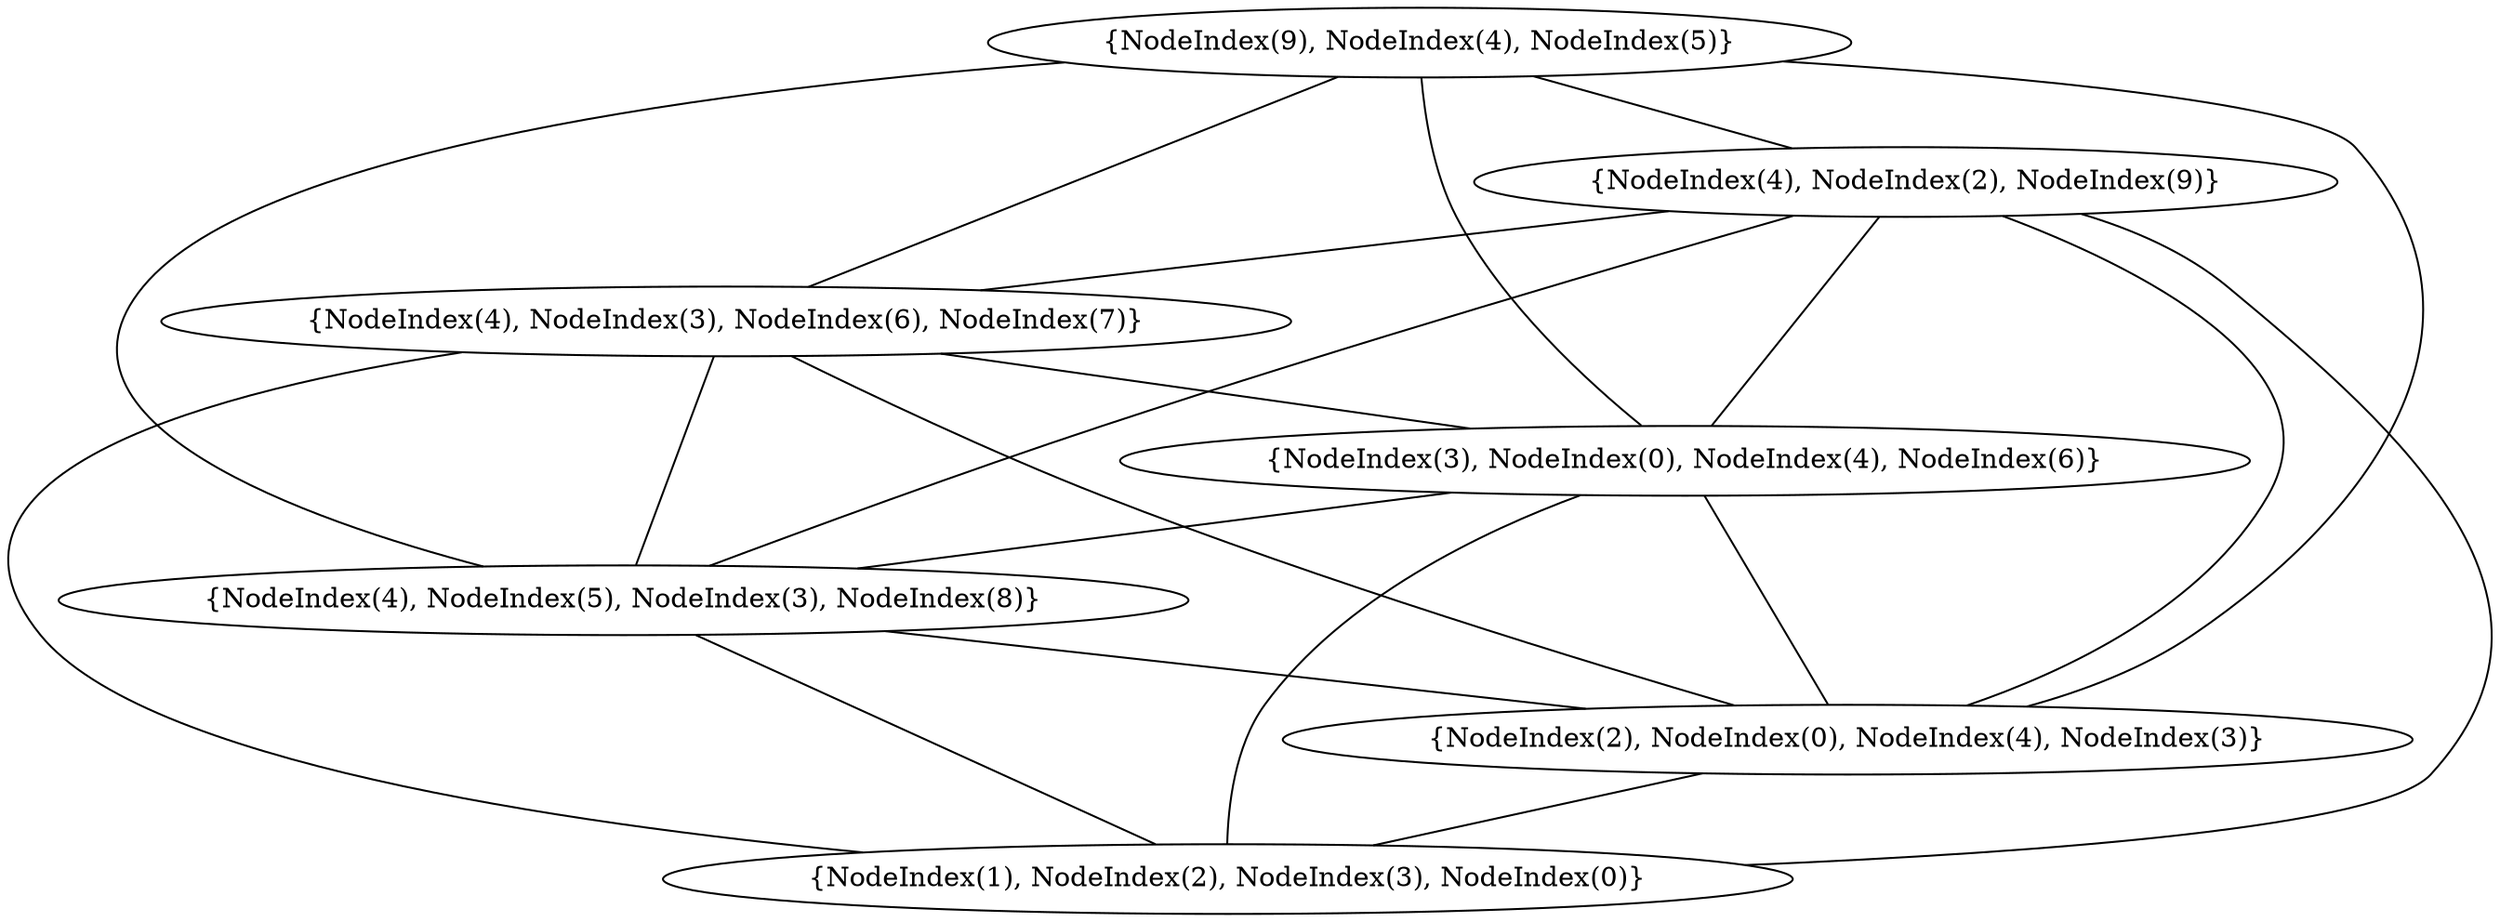 graph {
    0 [ label = "{NodeIndex(1), NodeIndex(2), NodeIndex(3), NodeIndex(0)}" ]
    1 [ label = "{NodeIndex(2), NodeIndex(0), NodeIndex(4), NodeIndex(3)}" ]
    2 [ label = "{NodeIndex(4), NodeIndex(5), NodeIndex(3), NodeIndex(8)}" ]
    3 [ label = "{NodeIndex(3), NodeIndex(0), NodeIndex(4), NodeIndex(6)}" ]
    4 [ label = "{NodeIndex(4), NodeIndex(3), NodeIndex(6), NodeIndex(7)}" ]
    5 [ label = "{NodeIndex(4), NodeIndex(2), NodeIndex(9)}" ]
    6 [ label = "{NodeIndex(9), NodeIndex(4), NodeIndex(5)}" ]
    1 -- 0 [ ]
    2 -- 0 [ ]
    2 -- 1 [ ]
    3 -- 0 [ ]
    3 -- 1 [ ]
    3 -- 2 [ ]
    4 -- 0 [ ]
    4 -- 1 [ ]
    4 -- 2 [ ]
    4 -- 3 [ ]
    5 -- 0 [ ]
    5 -- 1 [ ]
    5 -- 2 [ ]
    5 -- 3 [ ]
    5 -- 4 [ ]
    6 -- 1 [ ]
    6 -- 2 [ ]
    6 -- 3 [ ]
    6 -- 4 [ ]
    6 -- 5 [ ]
}
